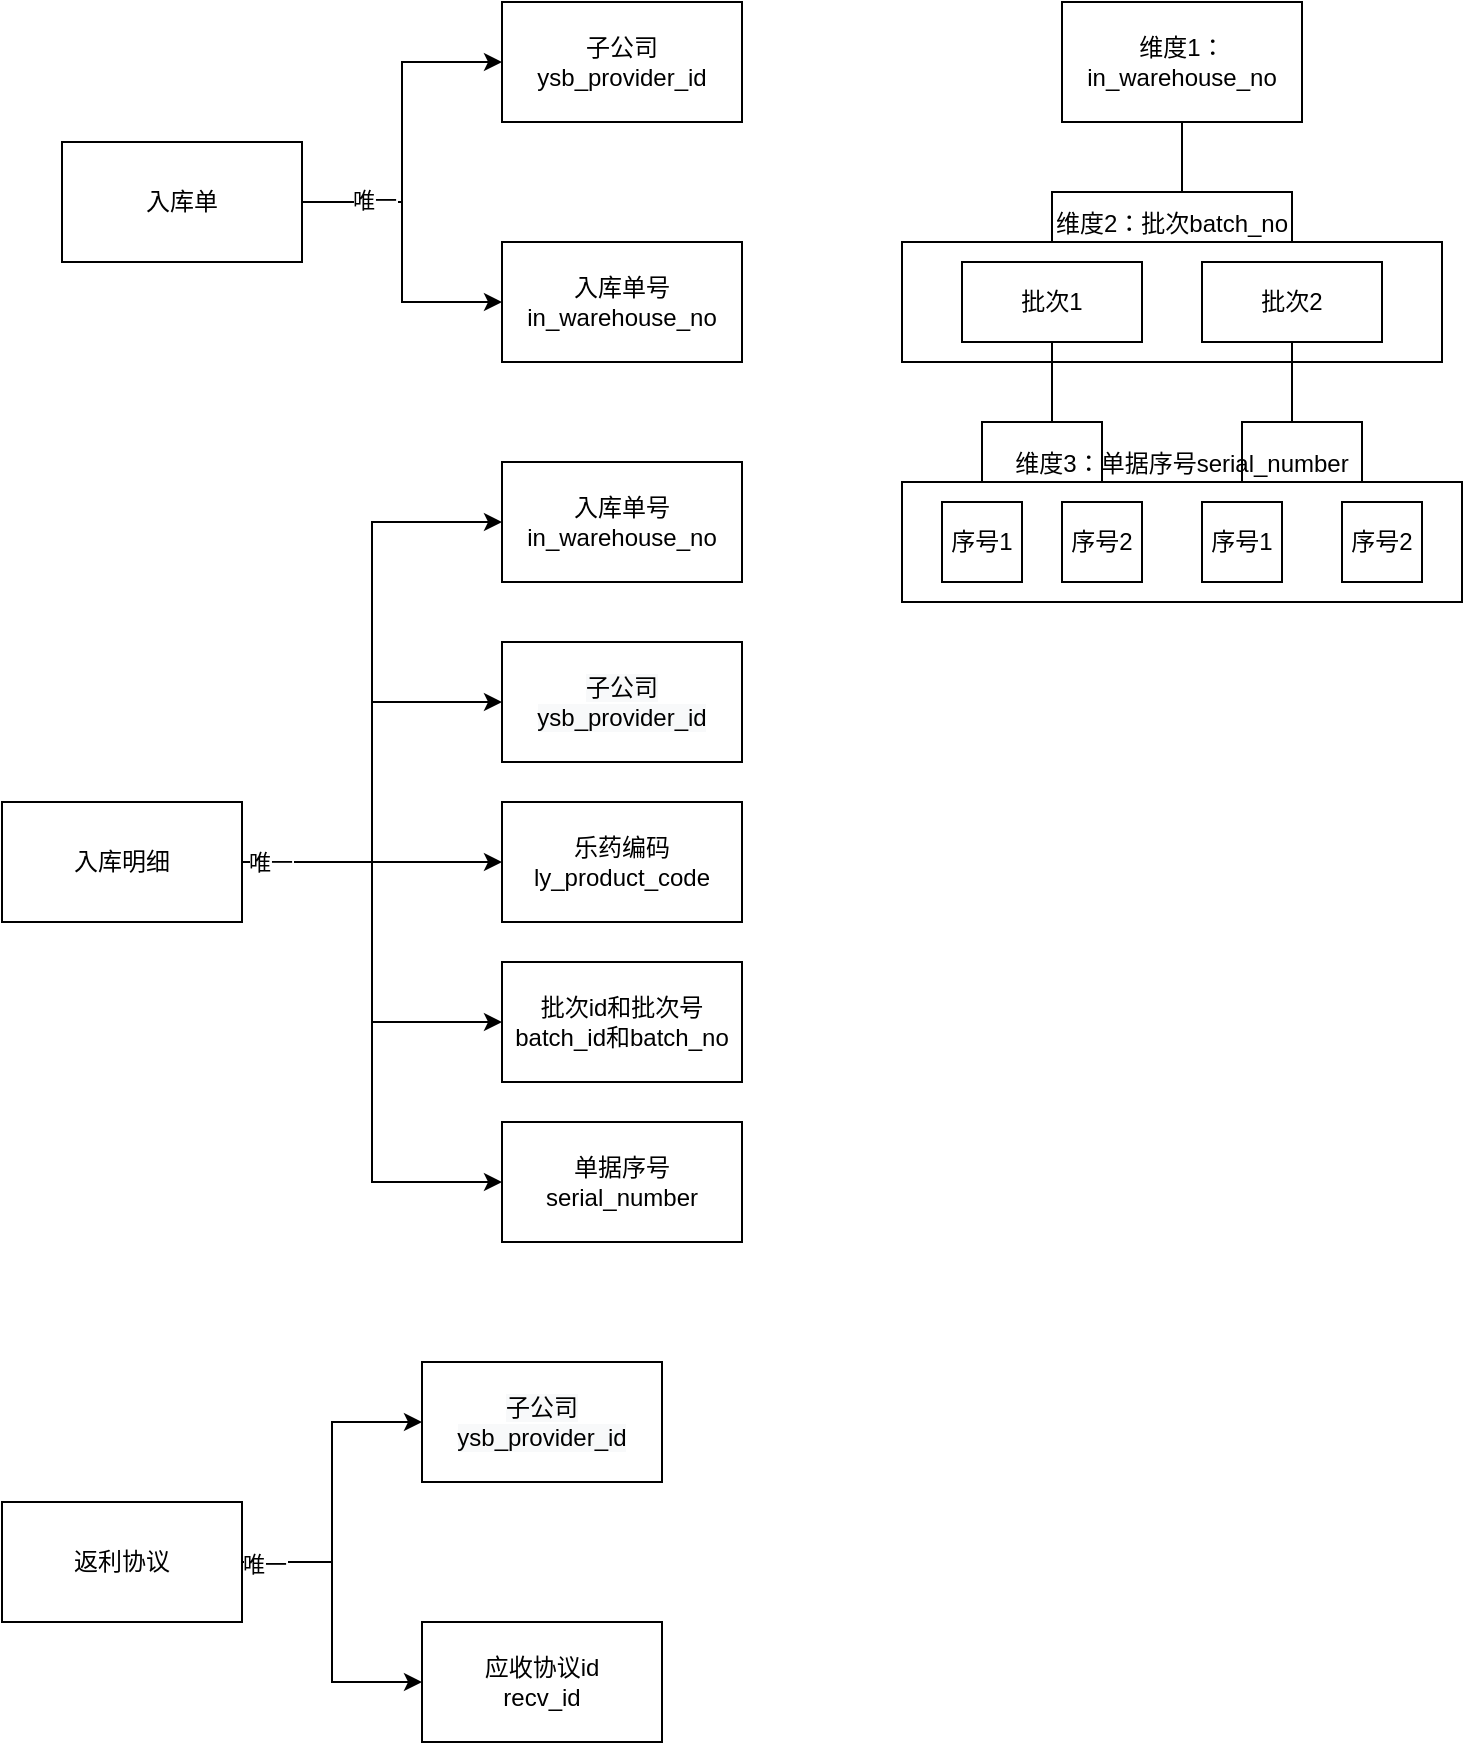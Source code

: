 <mxfile version="14.7.3" type="github">
  <diagram id="C5RBs43oDa-KdzZeNtuy" name="Page-1">
    <mxGraphModel dx="1038" dy="547" grid="1" gridSize="10" guides="1" tooltips="1" connect="1" arrows="1" fold="1" page="1" pageScale="1" pageWidth="827" pageHeight="1169" math="0" shadow="0">
      <root>
        <mxCell id="WIyWlLk6GJQsqaUBKTNV-0" />
        <mxCell id="WIyWlLk6GJQsqaUBKTNV-1" parent="WIyWlLk6GJQsqaUBKTNV-0" />
        <mxCell id="eRnr81jba4MQd8XHpiv--4" style="edgeStyle=orthogonalEdgeStyle;rounded=0;orthogonalLoop=1;jettySize=auto;html=1;entryX=0;entryY=0.5;entryDx=0;entryDy=0;" edge="1" parent="WIyWlLk6GJQsqaUBKTNV-1" source="eRnr81jba4MQd8XHpiv--0" target="eRnr81jba4MQd8XHpiv--2">
          <mxGeometry relative="1" as="geometry" />
        </mxCell>
        <mxCell id="eRnr81jba4MQd8XHpiv--5" style="edgeStyle=orthogonalEdgeStyle;rounded=0;orthogonalLoop=1;jettySize=auto;html=1;entryX=0;entryY=0.5;entryDx=0;entryDy=0;" edge="1" parent="WIyWlLk6GJQsqaUBKTNV-1" source="eRnr81jba4MQd8XHpiv--0" target="eRnr81jba4MQd8XHpiv--3">
          <mxGeometry relative="1" as="geometry" />
        </mxCell>
        <mxCell id="eRnr81jba4MQd8XHpiv--6" value="唯一" style="edgeLabel;html=1;align=center;verticalAlign=middle;resizable=0;points=[];" vertex="1" connectable="0" parent="eRnr81jba4MQd8XHpiv--5">
          <mxGeometry x="-0.523" y="1" relative="1" as="geometry">
            <mxPoint as="offset" />
          </mxGeometry>
        </mxCell>
        <mxCell id="eRnr81jba4MQd8XHpiv--0" value="入库单" style="rounded=0;whiteSpace=wrap;html=1;" vertex="1" parent="WIyWlLk6GJQsqaUBKTNV-1">
          <mxGeometry x="100" y="110" width="120" height="60" as="geometry" />
        </mxCell>
        <mxCell id="eRnr81jba4MQd8XHpiv--2" value="子公司ysb_provider_id" style="rounded=0;whiteSpace=wrap;html=1;" vertex="1" parent="WIyWlLk6GJQsqaUBKTNV-1">
          <mxGeometry x="320" y="40" width="120" height="60" as="geometry" />
        </mxCell>
        <mxCell id="eRnr81jba4MQd8XHpiv--3" value="入库单号in_warehouse_no" style="rounded=0;whiteSpace=wrap;html=1;" vertex="1" parent="WIyWlLk6GJQsqaUBKTNV-1">
          <mxGeometry x="320" y="160" width="120" height="60" as="geometry" />
        </mxCell>
        <mxCell id="eRnr81jba4MQd8XHpiv--13" style="edgeStyle=orthogonalEdgeStyle;rounded=0;orthogonalLoop=1;jettySize=auto;html=1;entryX=0;entryY=0.5;entryDx=0;entryDy=0;" edge="1" parent="WIyWlLk6GJQsqaUBKTNV-1" source="eRnr81jba4MQd8XHpiv--7" target="eRnr81jba4MQd8XHpiv--8">
          <mxGeometry relative="1" as="geometry" />
        </mxCell>
        <mxCell id="eRnr81jba4MQd8XHpiv--14" style="edgeStyle=orthogonalEdgeStyle;rounded=0;orthogonalLoop=1;jettySize=auto;html=1;entryX=0;entryY=0.5;entryDx=0;entryDy=0;" edge="1" parent="WIyWlLk6GJQsqaUBKTNV-1" source="eRnr81jba4MQd8XHpiv--7" target="eRnr81jba4MQd8XHpiv--9">
          <mxGeometry relative="1" as="geometry" />
        </mxCell>
        <mxCell id="eRnr81jba4MQd8XHpiv--15" style="edgeStyle=orthogonalEdgeStyle;rounded=0;orthogonalLoop=1;jettySize=auto;html=1;entryX=0;entryY=0.5;entryDx=0;entryDy=0;" edge="1" parent="WIyWlLk6GJQsqaUBKTNV-1" source="eRnr81jba4MQd8XHpiv--7" target="eRnr81jba4MQd8XHpiv--10">
          <mxGeometry relative="1" as="geometry" />
        </mxCell>
        <mxCell id="eRnr81jba4MQd8XHpiv--16" style="edgeStyle=orthogonalEdgeStyle;rounded=0;orthogonalLoop=1;jettySize=auto;html=1;entryX=0;entryY=0.5;entryDx=0;entryDy=0;" edge="1" parent="WIyWlLk6GJQsqaUBKTNV-1" source="eRnr81jba4MQd8XHpiv--7" target="eRnr81jba4MQd8XHpiv--11">
          <mxGeometry relative="1" as="geometry" />
        </mxCell>
        <mxCell id="eRnr81jba4MQd8XHpiv--17" style="edgeStyle=orthogonalEdgeStyle;rounded=0;orthogonalLoop=1;jettySize=auto;html=1;entryX=0;entryY=0.5;entryDx=0;entryDy=0;" edge="1" parent="WIyWlLk6GJQsqaUBKTNV-1" source="eRnr81jba4MQd8XHpiv--7" target="eRnr81jba4MQd8XHpiv--12">
          <mxGeometry relative="1" as="geometry" />
        </mxCell>
        <mxCell id="eRnr81jba4MQd8XHpiv--18" value="唯一" style="edgeLabel;html=1;align=center;verticalAlign=middle;resizable=0;points=[];" vertex="1" connectable="0" parent="eRnr81jba4MQd8XHpiv--17">
          <mxGeometry x="-0.905" relative="1" as="geometry">
            <mxPoint as="offset" />
          </mxGeometry>
        </mxCell>
        <mxCell id="eRnr81jba4MQd8XHpiv--7" value="入库明细" style="rounded=0;whiteSpace=wrap;html=1;" vertex="1" parent="WIyWlLk6GJQsqaUBKTNV-1">
          <mxGeometry x="70" y="440" width="120" height="60" as="geometry" />
        </mxCell>
        <mxCell id="eRnr81jba4MQd8XHpiv--8" value="&lt;span&gt;入库单号in_warehouse_no&lt;/span&gt;" style="rounded=0;whiteSpace=wrap;html=1;" vertex="1" parent="WIyWlLk6GJQsqaUBKTNV-1">
          <mxGeometry x="320" y="270" width="120" height="60" as="geometry" />
        </mxCell>
        <mxCell id="eRnr81jba4MQd8XHpiv--9" value="&#xa;&#xa;&lt;span style=&quot;color: rgb(0, 0, 0); font-family: helvetica; font-size: 12px; font-style: normal; font-weight: 400; letter-spacing: normal; text-align: center; text-indent: 0px; text-transform: none; word-spacing: 0px; background-color: rgb(248, 249, 250); display: inline; float: none;&quot;&gt;子公司ysb_provider_id&lt;/span&gt;&#xa;&#xa;" style="rounded=0;whiteSpace=wrap;html=1;" vertex="1" parent="WIyWlLk6GJQsqaUBKTNV-1">
          <mxGeometry x="320" y="360" width="120" height="60" as="geometry" />
        </mxCell>
        <mxCell id="eRnr81jba4MQd8XHpiv--10" value="乐药编码ly_product_code" style="rounded=0;whiteSpace=wrap;html=1;" vertex="1" parent="WIyWlLk6GJQsqaUBKTNV-1">
          <mxGeometry x="320" y="440" width="120" height="60" as="geometry" />
        </mxCell>
        <mxCell id="eRnr81jba4MQd8XHpiv--11" value="批次id和批次号batch_id和batch_no" style="rounded=0;whiteSpace=wrap;html=1;" vertex="1" parent="WIyWlLk6GJQsqaUBKTNV-1">
          <mxGeometry x="320" y="520" width="120" height="60" as="geometry" />
        </mxCell>
        <mxCell id="eRnr81jba4MQd8XHpiv--12" value="单据序号serial_number" style="rounded=0;whiteSpace=wrap;html=1;" vertex="1" parent="WIyWlLk6GJQsqaUBKTNV-1">
          <mxGeometry x="320" y="600" width="120" height="60" as="geometry" />
        </mxCell>
        <mxCell id="eRnr81jba4MQd8XHpiv--22" style="edgeStyle=orthogonalEdgeStyle;rounded=0;orthogonalLoop=1;jettySize=auto;html=1;entryX=0;entryY=0.5;entryDx=0;entryDy=0;" edge="1" parent="WIyWlLk6GJQsqaUBKTNV-1" source="eRnr81jba4MQd8XHpiv--19" target="eRnr81jba4MQd8XHpiv--20">
          <mxGeometry relative="1" as="geometry" />
        </mxCell>
        <mxCell id="eRnr81jba4MQd8XHpiv--23" style="edgeStyle=orthogonalEdgeStyle;rounded=0;orthogonalLoop=1;jettySize=auto;html=1;entryX=0;entryY=0.5;entryDx=0;entryDy=0;" edge="1" parent="WIyWlLk6GJQsqaUBKTNV-1" source="eRnr81jba4MQd8XHpiv--19" target="eRnr81jba4MQd8XHpiv--21">
          <mxGeometry relative="1" as="geometry" />
        </mxCell>
        <mxCell id="eRnr81jba4MQd8XHpiv--24" value="唯一" style="edgeLabel;html=1;align=center;verticalAlign=middle;resizable=0;points=[];" vertex="1" connectable="0" parent="eRnr81jba4MQd8XHpiv--23">
          <mxGeometry x="-0.856" y="-1" relative="1" as="geometry">
            <mxPoint as="offset" />
          </mxGeometry>
        </mxCell>
        <mxCell id="eRnr81jba4MQd8XHpiv--19" value="返利协议" style="rounded=0;whiteSpace=wrap;html=1;" vertex="1" parent="WIyWlLk6GJQsqaUBKTNV-1">
          <mxGeometry x="70" y="790" width="120" height="60" as="geometry" />
        </mxCell>
        <mxCell id="eRnr81jba4MQd8XHpiv--20" value="&#xa;&#xa;&lt;span style=&quot;color: rgb(0, 0, 0); font-family: helvetica; font-size: 12px; font-style: normal; font-weight: 400; letter-spacing: normal; text-align: center; text-indent: 0px; text-transform: none; word-spacing: 0px; background-color: rgb(248, 249, 250); display: inline; float: none;&quot;&gt;子公司ysb_provider_id&lt;/span&gt;&#xa;&#xa;" style="rounded=0;whiteSpace=wrap;html=1;" vertex="1" parent="WIyWlLk6GJQsqaUBKTNV-1">
          <mxGeometry x="280" y="720" width="120" height="60" as="geometry" />
        </mxCell>
        <mxCell id="eRnr81jba4MQd8XHpiv--21" value="应收协议id&lt;br&gt;recv_id" style="rounded=0;whiteSpace=wrap;html=1;" vertex="1" parent="WIyWlLk6GJQsqaUBKTNV-1">
          <mxGeometry x="280" y="850" width="120" height="60" as="geometry" />
        </mxCell>
        <mxCell id="eRnr81jba4MQd8XHpiv--43" style="edgeStyle=orthogonalEdgeStyle;rounded=0;orthogonalLoop=1;jettySize=auto;html=1;entryX=0.5;entryY=0;entryDx=0;entryDy=0;" edge="1" parent="WIyWlLk6GJQsqaUBKTNV-1" source="eRnr81jba4MQd8XHpiv--25" target="eRnr81jba4MQd8XHpiv--31">
          <mxGeometry relative="1" as="geometry" />
        </mxCell>
        <mxCell id="eRnr81jba4MQd8XHpiv--44" style="edgeStyle=orthogonalEdgeStyle;rounded=0;orthogonalLoop=1;jettySize=auto;html=1;entryX=0.5;entryY=0;entryDx=0;entryDy=0;" edge="1" parent="WIyWlLk6GJQsqaUBKTNV-1" source="eRnr81jba4MQd8XHpiv--25" target="eRnr81jba4MQd8XHpiv--33">
          <mxGeometry relative="1" as="geometry" />
        </mxCell>
        <mxCell id="eRnr81jba4MQd8XHpiv--25" value="维度1：in_warehouse_no" style="rounded=0;whiteSpace=wrap;html=1;" vertex="1" parent="WIyWlLk6GJQsqaUBKTNV-1">
          <mxGeometry x="600" y="40" width="120" height="60" as="geometry" />
        </mxCell>
        <mxCell id="eRnr81jba4MQd8XHpiv--26" value="维度2：批次batch_no" style="rounded=0;whiteSpace=wrap;html=1;labelPosition=center;verticalLabelPosition=top;align=center;verticalAlign=bottom;" vertex="1" parent="WIyWlLk6GJQsqaUBKTNV-1">
          <mxGeometry x="520" y="160" width="270" height="60" as="geometry" />
        </mxCell>
        <mxCell id="eRnr81jba4MQd8XHpiv--39" style="edgeStyle=orthogonalEdgeStyle;rounded=0;orthogonalLoop=1;jettySize=auto;html=1;" edge="1" parent="WIyWlLk6GJQsqaUBKTNV-1" source="eRnr81jba4MQd8XHpiv--31" target="eRnr81jba4MQd8XHpiv--35">
          <mxGeometry relative="1" as="geometry" />
        </mxCell>
        <mxCell id="eRnr81jba4MQd8XHpiv--40" style="edgeStyle=orthogonalEdgeStyle;rounded=0;orthogonalLoop=1;jettySize=auto;html=1;entryX=0.5;entryY=0;entryDx=0;entryDy=0;" edge="1" parent="WIyWlLk6GJQsqaUBKTNV-1" source="eRnr81jba4MQd8XHpiv--31" target="eRnr81jba4MQd8XHpiv--36">
          <mxGeometry relative="1" as="geometry" />
        </mxCell>
        <mxCell id="eRnr81jba4MQd8XHpiv--31" value="批次1" style="rounded=0;whiteSpace=wrap;html=1;" vertex="1" parent="WIyWlLk6GJQsqaUBKTNV-1">
          <mxGeometry x="550" y="170" width="90" height="40" as="geometry" />
        </mxCell>
        <mxCell id="eRnr81jba4MQd8XHpiv--41" style="edgeStyle=orthogonalEdgeStyle;rounded=0;orthogonalLoop=1;jettySize=auto;html=1;entryX=0.5;entryY=0;entryDx=0;entryDy=0;" edge="1" parent="WIyWlLk6GJQsqaUBKTNV-1" source="eRnr81jba4MQd8XHpiv--33" target="eRnr81jba4MQd8XHpiv--37">
          <mxGeometry relative="1" as="geometry" />
        </mxCell>
        <mxCell id="eRnr81jba4MQd8XHpiv--42" style="edgeStyle=orthogonalEdgeStyle;rounded=0;orthogonalLoop=1;jettySize=auto;html=1;entryX=0.25;entryY=0;entryDx=0;entryDy=0;" edge="1" parent="WIyWlLk6GJQsqaUBKTNV-1" source="eRnr81jba4MQd8XHpiv--33" target="eRnr81jba4MQd8XHpiv--38">
          <mxGeometry relative="1" as="geometry" />
        </mxCell>
        <mxCell id="eRnr81jba4MQd8XHpiv--33" value="批次2" style="rounded=0;whiteSpace=wrap;html=1;" vertex="1" parent="WIyWlLk6GJQsqaUBKTNV-1">
          <mxGeometry x="670" y="170" width="90" height="40" as="geometry" />
        </mxCell>
        <mxCell id="eRnr81jba4MQd8XHpiv--34" value="维度3：单据序号serial_number" style="rounded=0;whiteSpace=wrap;html=1;labelPosition=center;verticalLabelPosition=top;align=center;verticalAlign=bottom;" vertex="1" parent="WIyWlLk6GJQsqaUBKTNV-1">
          <mxGeometry x="520" y="280" width="280" height="60" as="geometry" />
        </mxCell>
        <mxCell id="eRnr81jba4MQd8XHpiv--35" value="序号1&lt;span style=&quot;color: rgba(0 , 0 , 0 , 0) ; font-family: monospace ; font-size: 0px&quot;&gt;%3CmxGraphModel%3E%3Croot%3E%3CmxCell%20id%3D%220%22%2F%3E%3CmxCell%20id%3D%221%22%20parent%3D%220%22%2F%3E%3CmxCell%20id%3D%222%22%20value%3D%22%E6%89%B9%E6%AC%A11%22%20style%3D%22rounded%3D0%3BwhiteSpace%3Dwrap%3Bhtml%3D1%3B%22%20vertex%3D%221%22%20parent%3D%221%22%3E%3CmxGeometry%20x%3D%22550%22%20y%3D%22170%22%20width%3D%2290%22%20height%3D%2240%22%20as%3D%22geometry%22%2F%3E%3C%2FmxCell%3E%3C%2Froot%3E%3C%2FmxGraphModel%3E&lt;/span&gt;" style="rounded=0;whiteSpace=wrap;html=1;" vertex="1" parent="WIyWlLk6GJQsqaUBKTNV-1">
          <mxGeometry x="540" y="290" width="40" height="40" as="geometry" />
        </mxCell>
        <mxCell id="eRnr81jba4MQd8XHpiv--36" value="序号2&lt;span style=&quot;color: rgba(0 , 0 , 0 , 0) ; font-family: monospace ; font-size: 0px&quot;&gt;%3CmxGraphModel%3E%3Croot%3E%3CmxCell%20id%3D%220%22%2F%3E%3CmxCell%20id%3D%221%22%20parent%3D%220%22%2F%3E%3CmxCell%20id%3D%222%22%20value%3D%22%E6%89%B9%E6%AC%A11%22%20style%3D%22rounded%3D0%3BwhiteSpace%3Dwrap%3Bhtml%3D1%3B%22%20vertex%3D%221%22%20parent%3D%221%22%3E%3CmxGeometry%20x%3D%22550%22%20y%3D%22170%22%20width%3D%2290%22%20height%3D%2240%22%20as%3D%22geometry%22%2F%3E%3C%2FmxCell%3E%3C%2Froot%3E%3C%2FmxGraphModel%32&lt;/span&gt;" style="rounded=0;whiteSpace=wrap;html=1;" vertex="1" parent="WIyWlLk6GJQsqaUBKTNV-1">
          <mxGeometry x="600" y="290" width="40" height="40" as="geometry" />
        </mxCell>
        <mxCell id="eRnr81jba4MQd8XHpiv--37" value="序号1&lt;span style=&quot;color: rgba(0 , 0 , 0 , 0) ; font-family: monospace ; font-size: 0px&quot;&gt;%3CmxGraphModel%3E%3Croot%3E%3CmxCell%20id%3D%220%22%2F%3E%3CmxCell%20id%3D%221%22%20parent%3D%220%22%2F%3E%3CmxCell%20id%3D%222%22%20value%3D%22%E6%89%B9%E6%AC%A11%22%20style%3D%22rounded%3D0%3BwhiteSpace%3Dwrap%3Bhtml%3D1%3B%22%20vertex%3D%221%22%20parent%3D%221%22%3E%3CmxGeometry%20x%3D%22550%22%20y%3D%22170%22%20width%3D%2290%22%20height%3D%2240%22%20as%3D%22geometry%22%2F%3E%3C%2FmxCell%3E%3C%2Froot%3E%3C%2FmxGraphModel%3E&lt;/span&gt;" style="rounded=0;whiteSpace=wrap;html=1;" vertex="1" parent="WIyWlLk6GJQsqaUBKTNV-1">
          <mxGeometry x="670" y="290" width="40" height="40" as="geometry" />
        </mxCell>
        <mxCell id="eRnr81jba4MQd8XHpiv--38" value="序号2&lt;span style=&quot;color: rgba(0 , 0 , 0 , 0) ; font-family: monospace ; font-size: 0px&quot;&gt;%3CmxGraphModel%3E%3Croot%3E%3CmxCell%20id%3D%220%22%2F%3E%3CmxCell%20id%3D%221%22%20parent%3D%220%22%2F%3E%3CmxCell%20id%3D%222%22%20value%3D%22%E6%89%B9%E6%AC%A11%22%20style%3D%22rounded%3D0%3BwhiteSpace%3Dwrap%3Bhtml%3D1%3B%22%20vertex%3D%221%22%20parent%3D%221%22%3E%3CmxGeometry%20x%3D%22550%22%20y%3D%22170%22%20width%3D%2290%22%20height%3D%2240%22%20as%3D%22geometry%22%2F%3E%3C%2FmxCell%3E%3C%2Froot%3E%3C%2FmxGraphModel%&lt;/span&gt;" style="rounded=0;whiteSpace=wrap;html=1;" vertex="1" parent="WIyWlLk6GJQsqaUBKTNV-1">
          <mxGeometry x="740" y="290" width="40" height="40" as="geometry" />
        </mxCell>
      </root>
    </mxGraphModel>
  </diagram>
</mxfile>
